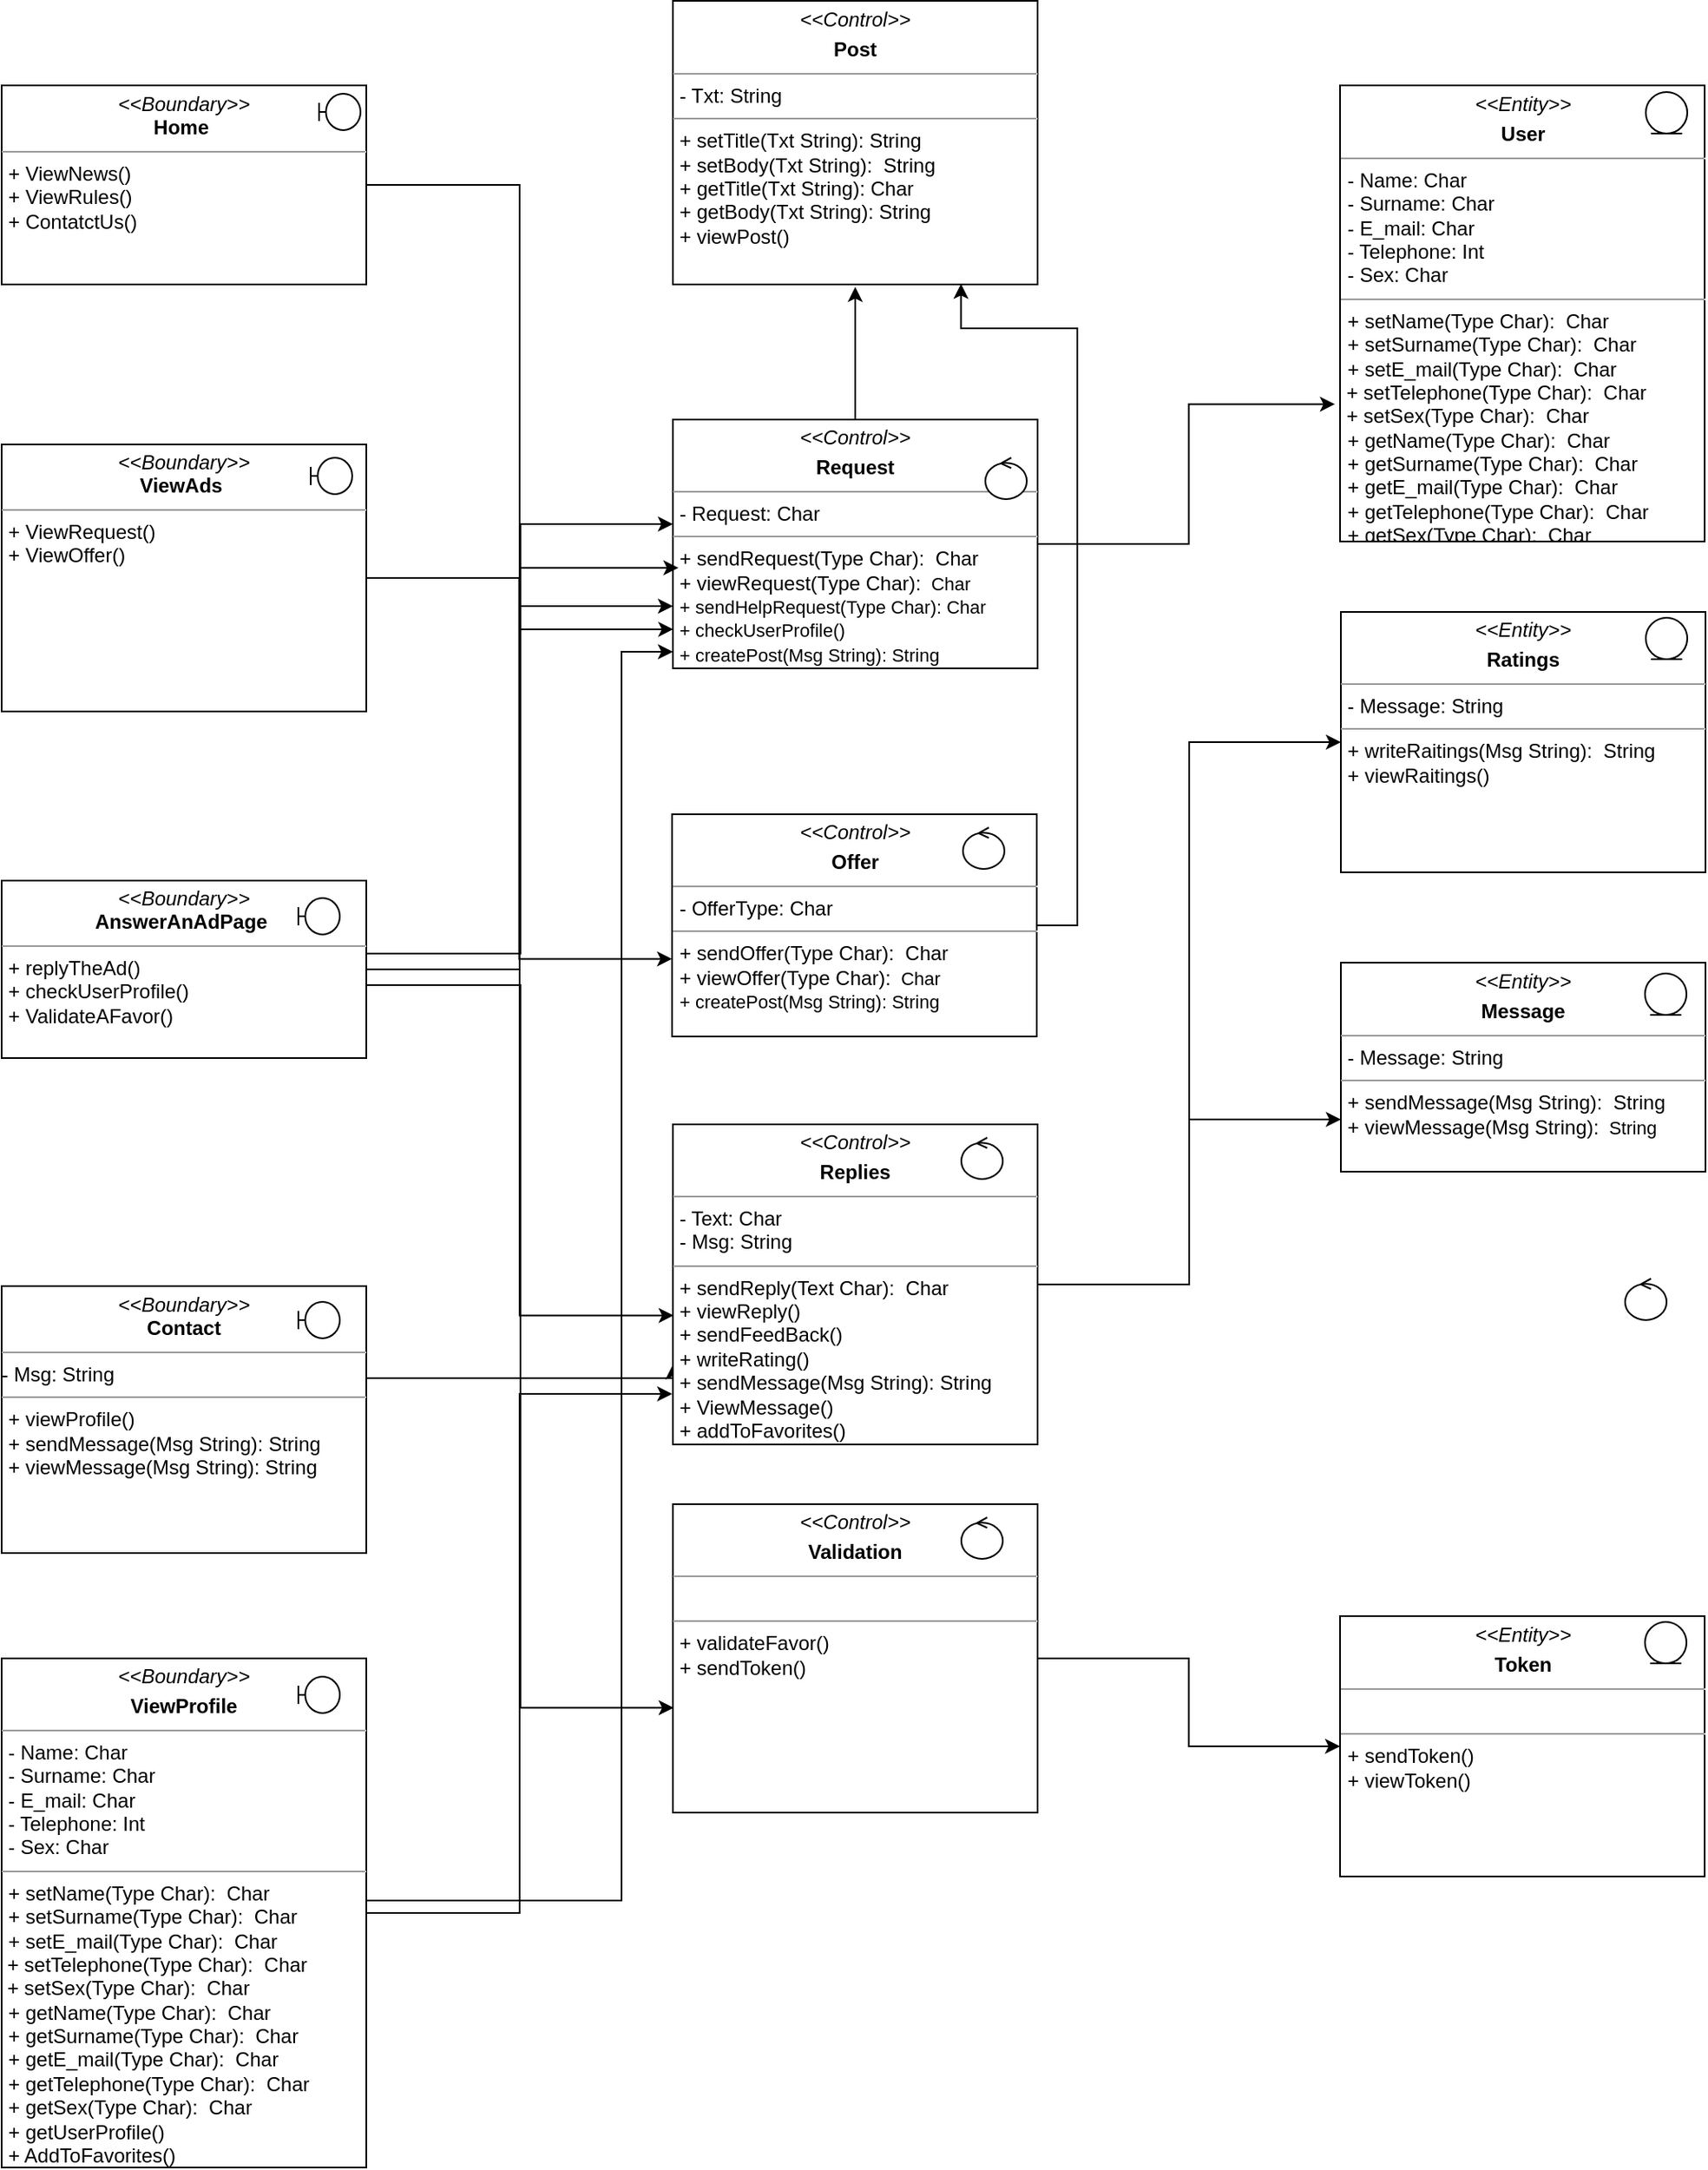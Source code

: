<mxfile version="12.3.6" type="device" pages="1"><diagram name="Page-1" id="c4acf3e9-155e-7222-9cf6-157b1a14988f"><mxGraphModel dx="1024" dy="1685" grid="0" gridSize="10" guides="1" tooltips="1" connect="1" arrows="1" fold="1" page="1" pageScale="1" pageWidth="1600" pageHeight="1200" background="#ffffff" math="0" shadow="0"><root><mxCell id="0"/><mxCell id="1" parent="0"/><mxCell id="k34qeXfR0Qo-PCBVSFpc-10" value="" style="edgeStyle=orthogonalEdgeStyle;rounded=0;orthogonalLoop=1;jettySize=auto;html=1;entryX=0.001;entryY=0.843;entryDx=0;entryDy=0;entryPerimeter=0;" parent="1" source="5d2195bd80daf111-18" target="mi70s_dDfHyVeeevijjB-14" edge="1"><mxGeometry relative="1" as="geometry"><mxPoint x="403" y="357" as="targetPoint"/></mxGeometry></mxCell><mxCell id="5d2195bd80daf111-18" value="&lt;p style=&quot;margin: 0px ; margin-top: 4px ; text-align: center&quot;&gt;&lt;i&gt;&amp;lt;&amp;lt;Boundary&amp;gt;&amp;gt;&lt;/i&gt;&lt;br&gt;&lt;b&gt;Home&amp;nbsp;&lt;/b&gt;&lt;/p&gt;&lt;hr size=&quot;1&quot;&gt;&lt;p style=&quot;margin: 0px 0px 0px 4px&quot;&gt;+ ViewNews()&lt;br&gt;+ ViewRules()&lt;/p&gt;&lt;p style=&quot;margin: 0px 0px 0px 4px&quot;&gt;+ ContatctUs()&lt;/p&gt;&lt;p style=&quot;margin: 0px 0px 0px 4px&quot;&gt;&lt;br&gt;&lt;/p&gt;" style="verticalAlign=top;align=left;overflow=fill;fontSize=12;fontFamily=Helvetica;html=1;rounded=0;shadow=0;comic=0;labelBackgroundColor=none;strokeWidth=1" parent="1" vertex="1"><mxGeometry x="20" y="39.5" width="220" height="120" as="geometry"/></mxCell><mxCell id="j7QL9zoyoxkFfaxI6FWm-4" style="edgeStyle=orthogonalEdgeStyle;rounded=0;orthogonalLoop=1;jettySize=auto;html=1;entryX=0.79;entryY=0.998;entryDx=0;entryDy=0;entryPerimeter=0;" edge="1" parent="1" source="mi70s_dDfHyVeeevijjB-1" target="mi70s_dDfHyVeeevijjB-4"><mxGeometry relative="1" as="geometry"><Array as="points"><mxPoint x="669" y="546"/><mxPoint x="669" y="186"/><mxPoint x="599" y="186"/></Array></mxGeometry></mxCell><mxCell id="mi70s_dDfHyVeeevijjB-1" value="&lt;p style=&quot;margin: 0px ; margin-top: 4px ; text-align: center&quot;&gt;&lt;font style=&quot;font-size: 12px&quot;&gt;&lt;i&gt;&amp;lt;&amp;lt;Control&amp;gt;&amp;gt;&lt;/i&gt;&lt;br&gt;&lt;/font&gt;&lt;/p&gt;&lt;p style=&quot;margin: 0px ; margin-top: 4px ; text-align: center&quot;&gt;&lt;font style=&quot;font-size: 12px&quot;&gt;&lt;b&gt;Offer&lt;/b&gt;&lt;/font&gt;&lt;/p&gt;&lt;hr size=&quot;1&quot;&gt;&lt;p style=&quot;margin: 0px 0px 0px 4px&quot;&gt;&lt;font style=&quot;font-size: 12px&quot;&gt;- OfferType: Char&lt;br&gt;&lt;/font&gt;&lt;/p&gt;&lt;hr size=&quot;1&quot;&gt;&lt;p style=&quot;margin: 0px 0px 0px 4px&quot;&gt;+ sendOffer(Type Char):&amp;nbsp; Char&lt;br&gt;+ viewOffer(Type Char):&lt;font style=&quot;font-size: 11px&quot;&gt;&amp;nbsp; Char&lt;/font&gt;&lt;/p&gt;&lt;p style=&quot;margin: 0px 0px 0px 4px&quot;&gt;&lt;font style=&quot;font-size: 11px&quot;&gt;+ createPost(Msg String): String&lt;/font&gt;&lt;/p&gt;" style="verticalAlign=top;align=left;overflow=fill;fontSize=12;fontFamily=Helvetica;html=1;rounded=0;shadow=0;comic=0;labelBackgroundColor=none;strokeWidth=1" parent="1" vertex="1"><mxGeometry x="424.5" y="479" width="220" height="134" as="geometry"/></mxCell><mxCell id="mi70s_dDfHyVeeevijjB-4" value="&lt;p style=&quot;margin: 0px ; margin-top: 4px ; text-align: center&quot;&gt;&lt;i&gt;&amp;lt;&amp;lt;Control&amp;gt;&amp;gt;&lt;/i&gt;&lt;br&gt;&lt;/p&gt;&lt;p style=&quot;margin: 0px ; margin-top: 4px ; text-align: center&quot;&gt;&lt;b&gt;Post&lt;/b&gt;&lt;/p&gt;&lt;hr size=&quot;1&quot;&gt;&lt;p style=&quot;margin: 0px ; margin-left: 4px&quot;&gt;- Txt: String&lt;br&gt;&lt;/p&gt;&lt;hr size=&quot;1&quot;&gt;&lt;p style=&quot;margin: 0px ; margin-left: 4px&quot;&gt;+ setTitle(Txt String): String&lt;br&gt;+ setBody(Txt String):&amp;nbsp; String&lt;/p&gt;&lt;p style=&quot;margin: 0px ; margin-left: 4px&quot;&gt;+ getTitle(Txt String): Char&lt;br&gt;+ getBody(Txt String): String&lt;br&gt;&lt;/p&gt;&lt;p style=&quot;margin: 0px ; margin-left: 4px&quot;&gt;+ viewPost()&lt;/p&gt;" style="verticalAlign=top;align=left;overflow=fill;fontSize=12;fontFamily=Helvetica;html=1;rounded=0;shadow=0;comic=0;labelBackgroundColor=none;strokeWidth=1" parent="1" vertex="1"><mxGeometry x="425" y="-11.5" width="220" height="171" as="geometry"/></mxCell><mxCell id="k34qeXfR0Qo-PCBVSFpc-33" style="edgeStyle=orthogonalEdgeStyle;rounded=0;orthogonalLoop=1;jettySize=auto;html=1;entryX=-0.014;entryY=0.699;entryDx=0;entryDy=0;entryPerimeter=0;" parent="1" source="mi70s_dDfHyVeeevijjB-14" target="mi70s_dDfHyVeeevijjB-29" edge="1"><mxGeometry relative="1" as="geometry"/></mxCell><mxCell id="j7QL9zoyoxkFfaxI6FWm-3" value="" style="edgeStyle=orthogonalEdgeStyle;rounded=0;orthogonalLoop=1;jettySize=auto;html=1;" edge="1" parent="1" source="mi70s_dDfHyVeeevijjB-14"><mxGeometry relative="1" as="geometry"><mxPoint x="535" y="161" as="targetPoint"/></mxGeometry></mxCell><mxCell id="mi70s_dDfHyVeeevijjB-14" value="&lt;p style=&quot;margin: 4px 0px 0px ; text-align: center&quot;&gt;&lt;i&gt;&amp;lt;&amp;lt;Control&amp;gt;&amp;gt;&lt;/i&gt;&lt;br&gt;&lt;/p&gt;&lt;p style=&quot;margin: 0px ; margin-top: 4px ; text-align: center&quot;&gt;&lt;span&gt;&lt;b&gt;Request&lt;/b&gt;&lt;/span&gt;&lt;br&gt;&lt;/p&gt;&lt;hr size=&quot;1&quot;&gt;&lt;p style=&quot;margin: 0px 0px 0px 4px&quot;&gt;&lt;font style=&quot;font-size: 12px&quot;&gt;- Request: Char&lt;br&gt;&lt;/font&gt;&lt;/p&gt;&lt;hr size=&quot;1&quot;&gt;&lt;p style=&quot;margin: 0px 0px 0px 4px&quot;&gt;+ sendRequest(Type Char):&amp;nbsp; Char&lt;br&gt;+ viewRequest(Type Char):&lt;font style=&quot;font-size: 11px&quot;&gt;&amp;nbsp; Char&lt;/font&gt;&lt;br&gt;&lt;/p&gt;&lt;p style=&quot;margin: 0px 0px 0px 4px&quot;&gt;&lt;font style=&quot;font-size: 11px&quot;&gt;+ sendHelpRequest(Type Char): Char&lt;/font&gt;&lt;/p&gt;&lt;p style=&quot;margin: 0px 0px 0px 4px&quot;&gt;&lt;font style=&quot;font-size: 11px&quot;&gt;+ checkUserProfile()&lt;/font&gt;&lt;/p&gt;&lt;p style=&quot;margin: 0px 0px 0px 4px&quot;&gt;&lt;font style=&quot;font-size: 11px&quot;&gt;+ createPost(Msg String): String&lt;br&gt;&lt;/font&gt;&lt;/p&gt;" style="verticalAlign=top;align=left;overflow=fill;fontSize=12;fontFamily=Helvetica;html=1;rounded=0;shadow=0;comic=0;labelBackgroundColor=none;strokeWidth=1" parent="1" vertex="1"><mxGeometry x="425" y="241" width="220" height="150" as="geometry"/></mxCell><mxCell id="k34qeXfR0Qo-PCBVSFpc-29" style="edgeStyle=orthogonalEdgeStyle;rounded=0;orthogonalLoop=1;jettySize=auto;html=1;entryX=0.015;entryY=0.596;entryDx=0;entryDy=0;entryPerimeter=0;" parent="1" source="mi70s_dDfHyVeeevijjB-16" target="mi70s_dDfHyVeeevijjB-14" edge="1"><mxGeometry relative="1" as="geometry"/></mxCell><mxCell id="k34qeXfR0Qo-PCBVSFpc-31" style="edgeStyle=orthogonalEdgeStyle;rounded=0;orthogonalLoop=1;jettySize=auto;html=1;entryX=0;entryY=0.651;entryDx=0;entryDy=0;entryPerimeter=0;" parent="1" source="mi70s_dDfHyVeeevijjB-16" target="mi70s_dDfHyVeeevijjB-1" edge="1"><mxGeometry relative="1" as="geometry"/></mxCell><mxCell id="mi70s_dDfHyVeeevijjB-16" value="&lt;p style=&quot;margin: 0px ; margin-top: 4px ; text-align: center&quot;&gt;&lt;i&gt;&amp;lt;&amp;lt;Boundary&amp;gt;&amp;gt;&lt;/i&gt;&lt;br&gt;&lt;b&gt;ViewAds&amp;nbsp;&lt;/b&gt;&lt;/p&gt;&lt;hr size=&quot;1&quot;&gt;&lt;p style=&quot;margin: 0px 0px 0px 4px&quot;&gt;&lt;span&gt;+ ViewRequest()&lt;/span&gt;&lt;br&gt;&lt;/p&gt;&lt;p style=&quot;margin: 0px 0px 0px 4px&quot;&gt;+ ViewOffer()&lt;/p&gt;&lt;p style=&quot;margin: 0px 0px 0px 4px&quot;&gt;&lt;br&gt;&lt;/p&gt;&amp;nbsp;" style="verticalAlign=top;align=left;overflow=fill;fontSize=12;fontFamily=Helvetica;html=1;rounded=0;shadow=0;comic=0;labelBackgroundColor=none;strokeWidth=1" parent="1" vertex="1"><mxGeometry x="20" y="256" width="220" height="161" as="geometry"/></mxCell><mxCell id="k34qeXfR0Qo-PCBVSFpc-34" style="edgeStyle=orthogonalEdgeStyle;rounded=0;orthogonalLoop=1;jettySize=auto;html=1;entryX=0;entryY=0.75;entryDx=0;entryDy=0;" parent="1" source="mi70s_dDfHyVeeevijjB-22" target="k34qeXfR0Qo-PCBVSFpc-22" edge="1"><mxGeometry relative="1" as="geometry"><Array as="points"><mxPoint x="425" y="819"/></Array></mxGeometry></mxCell><mxCell id="mi70s_dDfHyVeeevijjB-22" value="&lt;p style=&quot;margin: 0px ; margin-top: 4px ; text-align: center&quot;&gt;&lt;i&gt;&amp;lt;&amp;lt;Boundary&amp;gt;&amp;gt;&lt;/i&gt;&lt;br&gt;&lt;b&gt;Contact&lt;/b&gt;&lt;/p&gt;&lt;hr size=&quot;1&quot;&gt;&lt;p style=&quot;margin: 0px 0px 0px 4px&quot;&gt;&lt;/p&gt;&lt;font style=&quot;font-size: 11px&quot;&gt;&lt;span style=&quot;font-size: 12px&quot;&gt;- Msg: String&lt;/span&gt;&lt;br&gt;&lt;hr size=&quot;1&quot; style=&quot;font-size: 12px&quot;&gt;&lt;p style=&quot;font-size: 12px ; margin: 0px 0px 0px 4px&quot;&gt;+ viewProfile()&lt;br&gt;&lt;/p&gt;&lt;p style=&quot;font-size: 12px ; margin: 0px 0px 0px 4px&quot;&gt;+ sendMessage(Msg String): String&lt;/p&gt;&lt;p style=&quot;font-size: 12px ; margin: 0px 0px 0px 4px&quot;&gt;+ viewMessage(Msg String): String&lt;/p&gt;&lt;/font&gt;" style="verticalAlign=top;align=left;overflow=fill;fontSize=12;fontFamily=Helvetica;html=1;rounded=0;shadow=0;comic=0;labelBackgroundColor=none;strokeWidth=1" parent="1" vertex="1"><mxGeometry x="20" y="763.5" width="220" height="161" as="geometry"/></mxCell><mxCell id="mi70s_dDfHyVeeevijjB-24" value="&lt;p style=&quot;margin: 4px 0px 0px ; text-align: center&quot;&gt;&lt;i&gt;&amp;lt;&amp;lt;Entity&amp;gt;&amp;gt;&lt;/i&gt;&lt;/p&gt;&lt;p style=&quot;margin: 0px ; margin-top: 4px ; text-align: center&quot;&gt;&lt;b&gt;Message&lt;/b&gt;&lt;/p&gt;&lt;hr size=&quot;1&quot;&gt;&lt;p style=&quot;margin: 0px 0px 0px 4px&quot;&gt;&lt;font style=&quot;font-size: 12px&quot;&gt;- Message: String&lt;br&gt;&lt;/font&gt;&lt;/p&gt;&lt;hr size=&quot;1&quot;&gt;&lt;p style=&quot;margin: 0px 0px 0px 4px&quot;&gt;+ sendMessage(Msg String):&amp;nbsp; String&lt;br&gt;+ viewMessage(Msg String):&lt;font style=&quot;font-size: 11px&quot;&gt;&amp;nbsp; String&lt;/font&gt;&lt;br&gt;&lt;/p&gt;" style="verticalAlign=top;align=left;overflow=fill;fontSize=12;fontFamily=Helvetica;html=1;rounded=0;shadow=0;comic=0;labelBackgroundColor=none;strokeWidth=1" parent="1" vertex="1"><mxGeometry x="828" y="568.5" width="220" height="126" as="geometry"/></mxCell><mxCell id="k34qeXfR0Qo-PCBVSFpc-25" style="edgeStyle=orthogonalEdgeStyle;rounded=0;orthogonalLoop=1;jettySize=auto;html=1;entryX=0.002;entryY=0.597;entryDx=0;entryDy=0;entryPerimeter=0;" parent="1" source="mi70s_dDfHyVeeevijjB-26" target="k34qeXfR0Qo-PCBVSFpc-22" edge="1"><mxGeometry relative="1" as="geometry"><mxPoint x="386" y="784" as="targetPoint"/></mxGeometry></mxCell><mxCell id="k34qeXfR0Qo-PCBVSFpc-26" style="edgeStyle=orthogonalEdgeStyle;rounded=0;orthogonalLoop=1;jettySize=auto;html=1;entryX=0;entryY=0.75;entryDx=0;entryDy=0;" parent="1" source="mi70s_dDfHyVeeevijjB-26" target="mi70s_dDfHyVeeevijjB-14" edge="1"><mxGeometry relative="1" as="geometry"><mxPoint x="382" y="409.4" as="targetPoint"/></mxGeometry></mxCell><mxCell id="k34qeXfR0Qo-PCBVSFpc-43" style="edgeStyle=orthogonalEdgeStyle;rounded=0;orthogonalLoop=1;jettySize=auto;html=1;entryX=0.002;entryY=0.66;entryDx=0;entryDy=0;entryPerimeter=0;" parent="1" source="mi70s_dDfHyVeeevijjB-26" target="k34qeXfR0Qo-PCBVSFpc-40" edge="1"><mxGeometry relative="1" as="geometry"><Array as="points"><mxPoint x="333" y="582"/><mxPoint x="333" y="1018"/></Array></mxGeometry></mxCell><mxCell id="k34qeXfR0Qo-PCBVSFpc-44" style="edgeStyle=orthogonalEdgeStyle;rounded=0;orthogonalLoop=1;jettySize=auto;html=1;" parent="1" source="mi70s_dDfHyVeeevijjB-26" target="mi70s_dDfHyVeeevijjB-14" edge="1"><mxGeometry relative="1" as="geometry"><mxPoint x="382" y="284" as="targetPoint"/><Array as="points"><mxPoint x="333" y="563"/><mxPoint x="333" y="304"/></Array></mxGeometry></mxCell><mxCell id="mi70s_dDfHyVeeevijjB-26" value="&lt;p style=&quot;margin: 0px ; margin-top: 4px ; text-align: center&quot;&gt;&lt;i&gt;&amp;lt;&amp;lt;Boundary&amp;gt;&amp;gt;&lt;/i&gt;&lt;br&gt;&lt;b&gt;AnswerAnAdPage&amp;nbsp;&lt;/b&gt;&lt;/p&gt;&lt;hr size=&quot;1&quot;&gt;&lt;p style=&quot;margin: 0px 0px 0px 4px&quot;&gt;+ replyTheAd()&lt;/p&gt;&lt;p style=&quot;margin: 0px 0px 0px 4px&quot;&gt;&lt;span&gt;+ checkUserProfile()&lt;/span&gt;&lt;/p&gt;&lt;p style=&quot;margin: 0px 0px 0px 4px&quot;&gt;&lt;span&gt;+ ValidateAFavor()&lt;/span&gt;&lt;/p&gt;&lt;p style=&quot;margin: 0px 0px 0px 4px&quot;&gt;&lt;br&gt;&lt;/p&gt;&lt;p style=&quot;margin: 0px 0px 0px 4px&quot;&gt;&lt;/p&gt;" style="verticalAlign=top;align=left;overflow=fill;fontSize=12;fontFamily=Helvetica;html=1;rounded=0;shadow=0;comic=0;labelBackgroundColor=none;strokeWidth=1" parent="1" vertex="1"><mxGeometry x="20" y="519" width="220" height="107" as="geometry"/></mxCell><mxCell id="mi70s_dDfHyVeeevijjB-29" value="&lt;p style=&quot;margin: 0px ; margin-top: 4px ; text-align: center&quot;&gt;&lt;i&gt;&amp;lt;&amp;lt;Entity&amp;gt;&amp;gt;&lt;/i&gt;&lt;br&gt;&lt;/p&gt;&lt;p style=&quot;margin: 0px ; margin-top: 4px ; text-align: center&quot;&gt;&lt;b&gt;User&lt;/b&gt;&lt;/p&gt;&lt;hr size=&quot;1&quot;&gt;&lt;p style=&quot;margin: 0px 0px 0px 4px&quot;&gt;&lt;font style=&quot;font-size: 12px&quot;&gt;- Name: Char&lt;br&gt;&lt;/font&gt;&lt;/p&gt;&lt;p style=&quot;margin: 0px 0px 0px 4px&quot;&gt;&lt;font style=&quot;font-size: 12px&quot;&gt;- Surname: Char&lt;br&gt;&lt;/font&gt;&lt;/p&gt;&lt;p style=&quot;margin: 0px 0px 0px 4px&quot;&gt;&lt;font style=&quot;font-size: 12px&quot;&gt;- E_mail: Char&lt;br&gt;&lt;/font&gt;&lt;/p&gt;&lt;p style=&quot;margin: 0px 0px 0px 4px&quot;&gt;&lt;font style=&quot;font-size: 12px&quot;&gt;- Telephone: Int&amp;nbsp;&lt;/font&gt;&lt;/p&gt;&lt;p style=&quot;margin: 0px 0px 0px 4px&quot;&gt;&lt;font style=&quot;font-size: 12px&quot;&gt;- Sex: Char&lt;/font&gt;&lt;/p&gt;&lt;hr size=&quot;1&quot;&gt;&lt;p style=&quot;margin: 0px 0px 0px 4px&quot;&gt;+ setName(Type Char):&amp;nbsp; Char&lt;/p&gt;&lt;p style=&quot;margin: 0px 0px 0px 4px&quot;&gt;+ setSurname(Type Char):&amp;nbsp; Char&lt;br&gt;+ setE_mail(Type Char):&amp;nbsp; Char&lt;br&gt;&lt;/p&gt;&amp;nbsp;+ setTelephone(Type Char):&amp;nbsp; Char&amp;nbsp;&lt;br&gt;&amp;nbsp;+ setSex(Type Char):&amp;nbsp; Char&lt;br&gt;&lt;p style=&quot;margin: 0px 0px 0px 4px&quot;&gt;+ getName(Type Char):&amp;nbsp; Char&lt;/p&gt;&lt;p style=&quot;margin: 0px 0px 0px 4px&quot;&gt;+ getSurname(Type Char):&amp;nbsp; Char&lt;br&gt;+ getE_mail(Type Char):&amp;nbsp; Char&lt;br&gt;&lt;/p&gt;&lt;p style=&quot;margin: 0px 0px 0px 4px&quot;&gt;+ getTelephone(Type Char):&amp;nbsp; Char&amp;nbsp;&lt;br&gt;+ getSex(Type Char):&amp;nbsp; Char&lt;br&gt;&lt;/p&gt;&lt;p style=&quot;margin: 0px 0px 0px 4px&quot;&gt;&lt;br&gt;&lt;/p&gt;" style="verticalAlign=top;align=left;overflow=fill;fontSize=12;fontFamily=Helvetica;html=1;rounded=0;shadow=0;comic=0;labelBackgroundColor=none;strokeWidth=1" parent="1" vertex="1"><mxGeometry x="827.5" y="39.5" width="220" height="275" as="geometry"/></mxCell><mxCell id="k34qeXfR0Qo-PCBVSFpc-1" value="" style="shape=umlBoundary;whiteSpace=wrap;html=1;" parent="1" vertex="1"><mxGeometry x="211.5" y="44.5" width="25" height="22" as="geometry"/></mxCell><mxCell id="k34qeXfR0Qo-PCBVSFpc-2" value="" style="ellipse;shape=umlEntity;whiteSpace=wrap;html=1;" parent="1" vertex="1"><mxGeometry x="1012" y="43.5" width="25" height="25" as="geometry"/></mxCell><mxCell id="k34qeXfR0Qo-PCBVSFpc-5" value="" style="ellipse;shape=umlControl;whiteSpace=wrap;html=1;" parent="1" vertex="1"><mxGeometry x="613.5" y="264" width="25" height="25" as="geometry"/></mxCell><mxCell id="k34qeXfR0Qo-PCBVSFpc-6" value="" style="ellipse;shape=umlControl;whiteSpace=wrap;html=1;" parent="1" vertex="1"><mxGeometry x="600" y="487" width="25" height="25" as="geometry"/></mxCell><mxCell id="k34qeXfR0Qo-PCBVSFpc-11" value="" style="shape=umlBoundary;whiteSpace=wrap;html=1;" parent="1" vertex="1"><mxGeometry x="206.5" y="264" width="25" height="22" as="geometry"/></mxCell><mxCell id="k34qeXfR0Qo-PCBVSFpc-12" value="&lt;p style=&quot;margin: 0px ; margin-top: 4px ; text-align: center&quot;&gt;&lt;i&gt;&amp;lt;&amp;lt;Entity&amp;gt;&amp;gt;&lt;/i&gt;&lt;br&gt;&lt;/p&gt;&lt;p style=&quot;margin: 0px ; margin-top: 4px ; text-align: center&quot;&gt;&lt;b&gt;Ratings&lt;/b&gt;&lt;/p&gt;&lt;hr size=&quot;1&quot;&gt;&lt;p style=&quot;margin: 0px 0px 0px 4px&quot;&gt;&lt;/p&gt;&lt;p style=&quot;margin: 0px 0px 0px 4px&quot;&gt;- Message: String&lt;br&gt;&lt;/p&gt;&lt;hr size=&quot;1&quot;&gt;&lt;p style=&quot;margin: 0px 0px 0px 4px&quot;&gt;+ writeRaitings(Msg String):&amp;nbsp; String&lt;br&gt;+ viewRaitings()&lt;/p&gt;&lt;p style=&quot;margin: 0px 0px 0px 4px&quot;&gt;&lt;br&gt;&lt;/p&gt;" style="verticalAlign=top;align=left;overflow=fill;fontSize=12;fontFamily=Helvetica;html=1;rounded=0;shadow=0;comic=0;labelBackgroundColor=none;strokeWidth=1" parent="1" vertex="1"><mxGeometry x="828" y="357" width="220" height="157" as="geometry"/></mxCell><mxCell id="k34qeXfR0Qo-PCBVSFpc-13" value="" style="ellipse;shape=umlEntity;whiteSpace=wrap;html=1;" parent="1" vertex="1"><mxGeometry x="1012" y="360.5" width="25" height="25" as="geometry"/></mxCell><mxCell id="k34qeXfR0Qo-PCBVSFpc-16" value="" style="ellipse;shape=umlEntity;whiteSpace=wrap;html=1;" parent="1" vertex="1"><mxGeometry x="1011.5" y="575" width="25" height="25" as="geometry"/></mxCell><mxCell id="k34qeXfR0Qo-PCBVSFpc-17" value="" style="shape=umlBoundary;whiteSpace=wrap;html=1;" parent="1" vertex="1"><mxGeometry x="199" y="529.5" width="25" height="22" as="geometry"/></mxCell><mxCell id="k34qeXfR0Qo-PCBVSFpc-18" value="" style="shape=umlBoundary;whiteSpace=wrap;html=1;" parent="1" vertex="1"><mxGeometry x="199" y="773" width="25" height="22" as="geometry"/></mxCell><mxCell id="k34qeXfR0Qo-PCBVSFpc-32" style="edgeStyle=orthogonalEdgeStyle;rounded=0;orthogonalLoop=1;jettySize=auto;html=1;" parent="1" source="k34qeXfR0Qo-PCBVSFpc-19" target="mi70s_dDfHyVeeevijjB-14" edge="1"><mxGeometry relative="1" as="geometry"><mxPoint x="387" y="400" as="targetPoint"/><Array as="points"><mxPoint x="394" y="1134"/><mxPoint x="394" y="381"/></Array></mxGeometry></mxCell><mxCell id="k34qeXfR0Qo-PCBVSFpc-42" style="edgeStyle=orthogonalEdgeStyle;rounded=0;orthogonalLoop=1;jettySize=auto;html=1;entryX=-0.002;entryY=0.842;entryDx=0;entryDy=0;entryPerimeter=0;" parent="1" source="k34qeXfR0Qo-PCBVSFpc-19" target="k34qeXfR0Qo-PCBVSFpc-22" edge="1"><mxGeometry relative="1" as="geometry"/></mxCell><mxCell id="k34qeXfR0Qo-PCBVSFpc-19" value="&lt;p style=&quot;margin: 0px ; margin-top: 4px ; text-align: center&quot;&gt;&lt;i&gt;&amp;lt;&amp;lt;Boundary&amp;gt;&amp;gt;&lt;/i&gt;&lt;br&gt;&lt;/p&gt;&lt;p style=&quot;margin: 0px ; margin-top: 4px ; text-align: center&quot;&gt;&lt;b&gt;ViewProfile&lt;/b&gt;&lt;/p&gt;&lt;hr size=&quot;1&quot;&gt;&lt;p style=&quot;margin: 0px 0px 0px 4px&quot;&gt;&lt;font style=&quot;font-size: 12px&quot;&gt;- Name: Char&lt;br&gt;&lt;/font&gt;&lt;/p&gt;&lt;p style=&quot;margin: 0px 0px 0px 4px&quot;&gt;&lt;font style=&quot;font-size: 12px&quot;&gt;- Surname: Char&lt;br&gt;&lt;/font&gt;&lt;/p&gt;&lt;p style=&quot;margin: 0px 0px 0px 4px&quot;&gt;&lt;font style=&quot;font-size: 12px&quot;&gt;- E_mail: Char&lt;br&gt;&lt;/font&gt;&lt;/p&gt;&lt;p style=&quot;margin: 0px 0px 0px 4px&quot;&gt;&lt;font style=&quot;font-size: 12px&quot;&gt;- Telephone: Int&amp;nbsp;&lt;/font&gt;&lt;/p&gt;&lt;p style=&quot;margin: 0px 0px 0px 4px&quot;&gt;&lt;font style=&quot;font-size: 12px&quot;&gt;- Sex: Char&lt;/font&gt;&lt;/p&gt;&lt;hr size=&quot;1&quot;&gt;&lt;p style=&quot;margin: 0px 0px 0px 4px&quot;&gt;+ setName(Type Char):&amp;nbsp; Char&lt;/p&gt;&lt;p style=&quot;margin: 0px 0px 0px 4px&quot;&gt;+ setSurname(Type Char):&amp;nbsp; Char&lt;br&gt;+ setE_mail(Type Char):&amp;nbsp; Char&lt;br&gt;&lt;/p&gt;&amp;nbsp;+ setTelephone(Type Char):&amp;nbsp; Char&amp;nbsp;&lt;br&gt;&amp;nbsp;+ setSex(Type Char):&amp;nbsp; Char&lt;br&gt;&lt;p style=&quot;margin: 0px 0px 0px 4px&quot;&gt;+ getName(Type Char):&amp;nbsp; Char&lt;/p&gt;&lt;p style=&quot;margin: 0px 0px 0px 4px&quot;&gt;+ getSurname(Type Char):&amp;nbsp; Char&lt;br&gt;+ getE_mail(Type Char):&amp;nbsp; Char&lt;br&gt;&lt;/p&gt;&lt;p style=&quot;margin: 0px 0px 0px 4px&quot;&gt;+ getTelephone(Type Char):&amp;nbsp; Char&amp;nbsp;&lt;br&gt;+ getSex(Type Char):&amp;nbsp; Char&lt;br&gt;&lt;/p&gt;&lt;p style=&quot;margin: 0px 0px 0px 4px&quot;&gt;+ getUserProfile()&lt;/p&gt;&lt;p style=&quot;margin: 0px 0px 0px 4px&quot;&gt;+ AddToFavorites()&lt;/p&gt;&lt;p style=&quot;margin: 0px 0px 0px 4px&quot;&gt;&lt;br&gt;&lt;/p&gt;" style="verticalAlign=top;align=left;overflow=fill;fontSize=12;fontFamily=Helvetica;html=1;rounded=0;shadow=0;comic=0;labelBackgroundColor=none;strokeWidth=1" parent="1" vertex="1"><mxGeometry x="20" y="988" width="220" height="307" as="geometry"/></mxCell><mxCell id="k34qeXfR0Qo-PCBVSFpc-35" style="edgeStyle=orthogonalEdgeStyle;rounded=0;orthogonalLoop=1;jettySize=auto;html=1;entryX=0;entryY=0.75;entryDx=0;entryDy=0;" parent="1" source="k34qeXfR0Qo-PCBVSFpc-22" target="mi70s_dDfHyVeeevijjB-24" edge="1"><mxGeometry relative="1" as="geometry"/></mxCell><mxCell id="k34qeXfR0Qo-PCBVSFpc-36" style="edgeStyle=orthogonalEdgeStyle;rounded=0;orthogonalLoop=1;jettySize=auto;html=1;entryX=0;entryY=0.5;entryDx=0;entryDy=0;" parent="1" source="k34qeXfR0Qo-PCBVSFpc-22" target="k34qeXfR0Qo-PCBVSFpc-12" edge="1"><mxGeometry relative="1" as="geometry"/></mxCell><mxCell id="k34qeXfR0Qo-PCBVSFpc-22" value="&lt;p style=&quot;margin: 0px ; margin-top: 4px ; text-align: center&quot;&gt;&lt;font style=&quot;font-size: 12px&quot;&gt;&lt;i&gt;&amp;lt;&amp;lt;Control&amp;gt;&amp;gt;&lt;/i&gt;&lt;br&gt;&lt;/font&gt;&lt;/p&gt;&lt;p style=&quot;margin: 0px ; margin-top: 4px ; text-align: center&quot;&gt;&lt;font style=&quot;font-size: 12px&quot;&gt;&lt;b&gt;Replies&lt;/b&gt;&lt;/font&gt;&lt;/p&gt;&lt;hr size=&quot;1&quot;&gt;&lt;p style=&quot;margin: 0px 0px 0px 4px&quot;&gt;&lt;font style=&quot;font-size: 12px&quot;&gt;- Text: Char&lt;br&gt;&lt;/font&gt;&lt;/p&gt;&lt;p style=&quot;margin: 0px 0px 0px 4px&quot;&gt;&lt;font style=&quot;font-size: 12px&quot;&gt;- Msg: String&lt;/font&gt;&lt;/p&gt;&lt;hr size=&quot;1&quot;&gt;&lt;p style=&quot;margin: 0px 0px 0px 4px&quot;&gt;+ sendReply(Text Char):&amp;nbsp; Char&lt;br&gt;+ viewReply()&lt;br&gt;&lt;/p&gt;&lt;p style=&quot;margin: 0px 0px 0px 4px&quot;&gt;+ sendFeedBack()&lt;/p&gt;&lt;p style=&quot;margin: 0px 0px 0px 4px&quot;&gt;+ writeRating()&lt;/p&gt;&lt;p style=&quot;margin: 0px 0px 0px 4px&quot;&gt;+ sendMessage(Msg String): String&lt;/p&gt;&lt;p style=&quot;margin: 0px 0px 0px 4px&quot;&gt;+ ViewMessage()&lt;/p&gt;&lt;p style=&quot;margin: 0px 0px 0px 4px&quot;&gt;+ addToFavorites()&lt;/p&gt;" style="verticalAlign=top;align=left;overflow=fill;fontSize=12;fontFamily=Helvetica;html=1;rounded=0;shadow=0;comic=0;labelBackgroundColor=none;strokeWidth=1" parent="1" vertex="1"><mxGeometry x="425" y="666" width="220" height="193" as="geometry"/></mxCell><mxCell id="k34qeXfR0Qo-PCBVSFpc-23" value="" style="ellipse;shape=umlControl;whiteSpace=wrap;html=1;" parent="1" vertex="1"><mxGeometry x="599" y="674" width="25" height="25" as="geometry"/></mxCell><mxCell id="k34qeXfR0Qo-PCBVSFpc-24" value="" style="shape=umlBoundary;whiteSpace=wrap;html=1;" parent="1" vertex="1"><mxGeometry x="199" y="999" width="25" height="22" as="geometry"/></mxCell><mxCell id="k34qeXfR0Qo-PCBVSFpc-38" value="&lt;p style=&quot;margin: 0px ; margin-top: 4px ; text-align: center&quot;&gt;&lt;i&gt;&amp;lt;&amp;lt;Entity&amp;gt;&amp;gt;&lt;/i&gt;&lt;br&gt;&lt;/p&gt;&lt;p style=&quot;margin: 0px ; margin-top: 4px ; text-align: center&quot;&gt;&lt;b&gt;Token&lt;/b&gt;&lt;/p&gt;&lt;hr size=&quot;1&quot;&gt;&lt;p style=&quot;margin: 0px 0px 0px 4px&quot;&gt;&lt;/p&gt;&lt;p style=&quot;margin: 0px 0px 0px 4px&quot;&gt;&lt;br&gt;&lt;/p&gt;&lt;hr size=&quot;1&quot;&gt;&lt;p style=&quot;margin: 0px 0px 0px 4px&quot;&gt;+ sendToken()&lt;br&gt;+ viewToken()&lt;/p&gt;&lt;p style=&quot;margin: 0px 0px 0px 4px&quot;&gt;&lt;br&gt;&lt;/p&gt;" style="verticalAlign=top;align=left;overflow=fill;fontSize=12;fontFamily=Helvetica;html=1;rounded=0;shadow=0;comic=0;labelBackgroundColor=none;strokeWidth=1" parent="1" vertex="1"><mxGeometry x="827.5" y="962.5" width="220" height="157" as="geometry"/></mxCell><mxCell id="k34qeXfR0Qo-PCBVSFpc-39" value="" style="ellipse;shape=umlEntity;whiteSpace=wrap;html=1;" parent="1" vertex="1"><mxGeometry x="1011.5" y="966" width="25" height="25" as="geometry"/></mxCell><mxCell id="k34qeXfR0Qo-PCBVSFpc-45" style="edgeStyle=orthogonalEdgeStyle;rounded=0;orthogonalLoop=1;jettySize=auto;html=1;" parent="1" source="k34qeXfR0Qo-PCBVSFpc-40" target="k34qeXfR0Qo-PCBVSFpc-38" edge="1"><mxGeometry relative="1" as="geometry"/></mxCell><mxCell id="k34qeXfR0Qo-PCBVSFpc-40" value="&lt;p style=&quot;margin: 0px ; margin-top: 4px ; text-align: center&quot;&gt;&lt;font style=&quot;font-size: 12px&quot;&gt;&lt;i&gt;&amp;lt;&amp;lt;Control&amp;gt;&amp;gt;&lt;/i&gt;&lt;br&gt;&lt;/font&gt;&lt;/p&gt;&lt;p style=&quot;margin: 0px ; margin-top: 4px ; text-align: center&quot;&gt;&lt;font style=&quot;font-size: 12px&quot;&gt;&lt;b&gt;Validation&lt;/b&gt;&lt;/font&gt;&lt;/p&gt;&lt;hr size=&quot;1&quot;&gt;&lt;p style=&quot;margin: 0px 0px 0px 4px&quot;&gt;&lt;br&gt;&lt;/p&gt;&lt;hr size=&quot;1&quot;&gt;&lt;p style=&quot;margin: 0px 0px 0px 4px&quot;&gt;+ validateFavor()&lt;/p&gt;&lt;p style=&quot;margin: 0px 0px 0px 4px&quot;&gt;+ sendToken()&lt;/p&gt;&lt;p style=&quot;margin: 0px 0px 0px 4px&quot;&gt;&lt;br&gt;&lt;/p&gt;" style="verticalAlign=top;align=left;overflow=fill;fontSize=12;fontFamily=Helvetica;html=1;rounded=0;shadow=0;comic=0;labelBackgroundColor=none;strokeWidth=1" parent="1" vertex="1"><mxGeometry x="425" y="895" width="220" height="186" as="geometry"/></mxCell><mxCell id="k34qeXfR0Qo-PCBVSFpc-41" value="" style="ellipse;shape=umlControl;whiteSpace=wrap;html=1;" parent="1" vertex="1"><mxGeometry x="599" y="903" width="25" height="25" as="geometry"/></mxCell><mxCell id="j7QL9zoyoxkFfaxI6FWm-1" value="" style="ellipse;shape=umlControl;whiteSpace=wrap;html=1;" vertex="1" parent="1"><mxGeometry x="999.5" y="759" width="25" height="25" as="geometry"/></mxCell></root></mxGraphModel></diagram></mxfile>